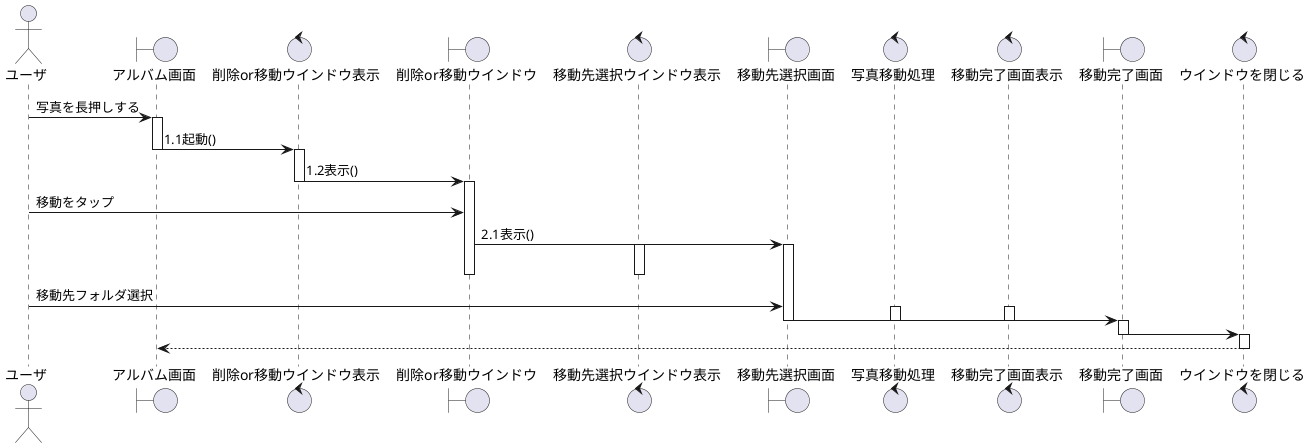 @startuml 写真移動
actor ユーザ as u
boundary アルバム画面 as a
control 削除or移動ウインドウ表示 as b
boundary 削除or移動ウインドウ as c
control 移動先選択ウインドウ表示 as d
boundary 移動先選択画面 as e
control 写真移動処理 as g 
control 移動完了画面表示 as h
boundary 移動完了画面 as i
control ウインドウを閉じる as f

u -> a:写真を長押しする
activate a
a -> b:1.1起動()
deactivate a
activate b
b -> c:1.2表示()
deactivate b
activate c
u -> c:移動をタップ
c -> e:2.1表示()
activate e
activate d
deactivate d
deactivate c
u -> e:移動先フォルダ選択
activate g
activate h
e -> i
deactivate g
deactivate h
deactivate e
activate i
i -> f
deactivate i
activate f
a <-- f
deactivate f



@enduml

